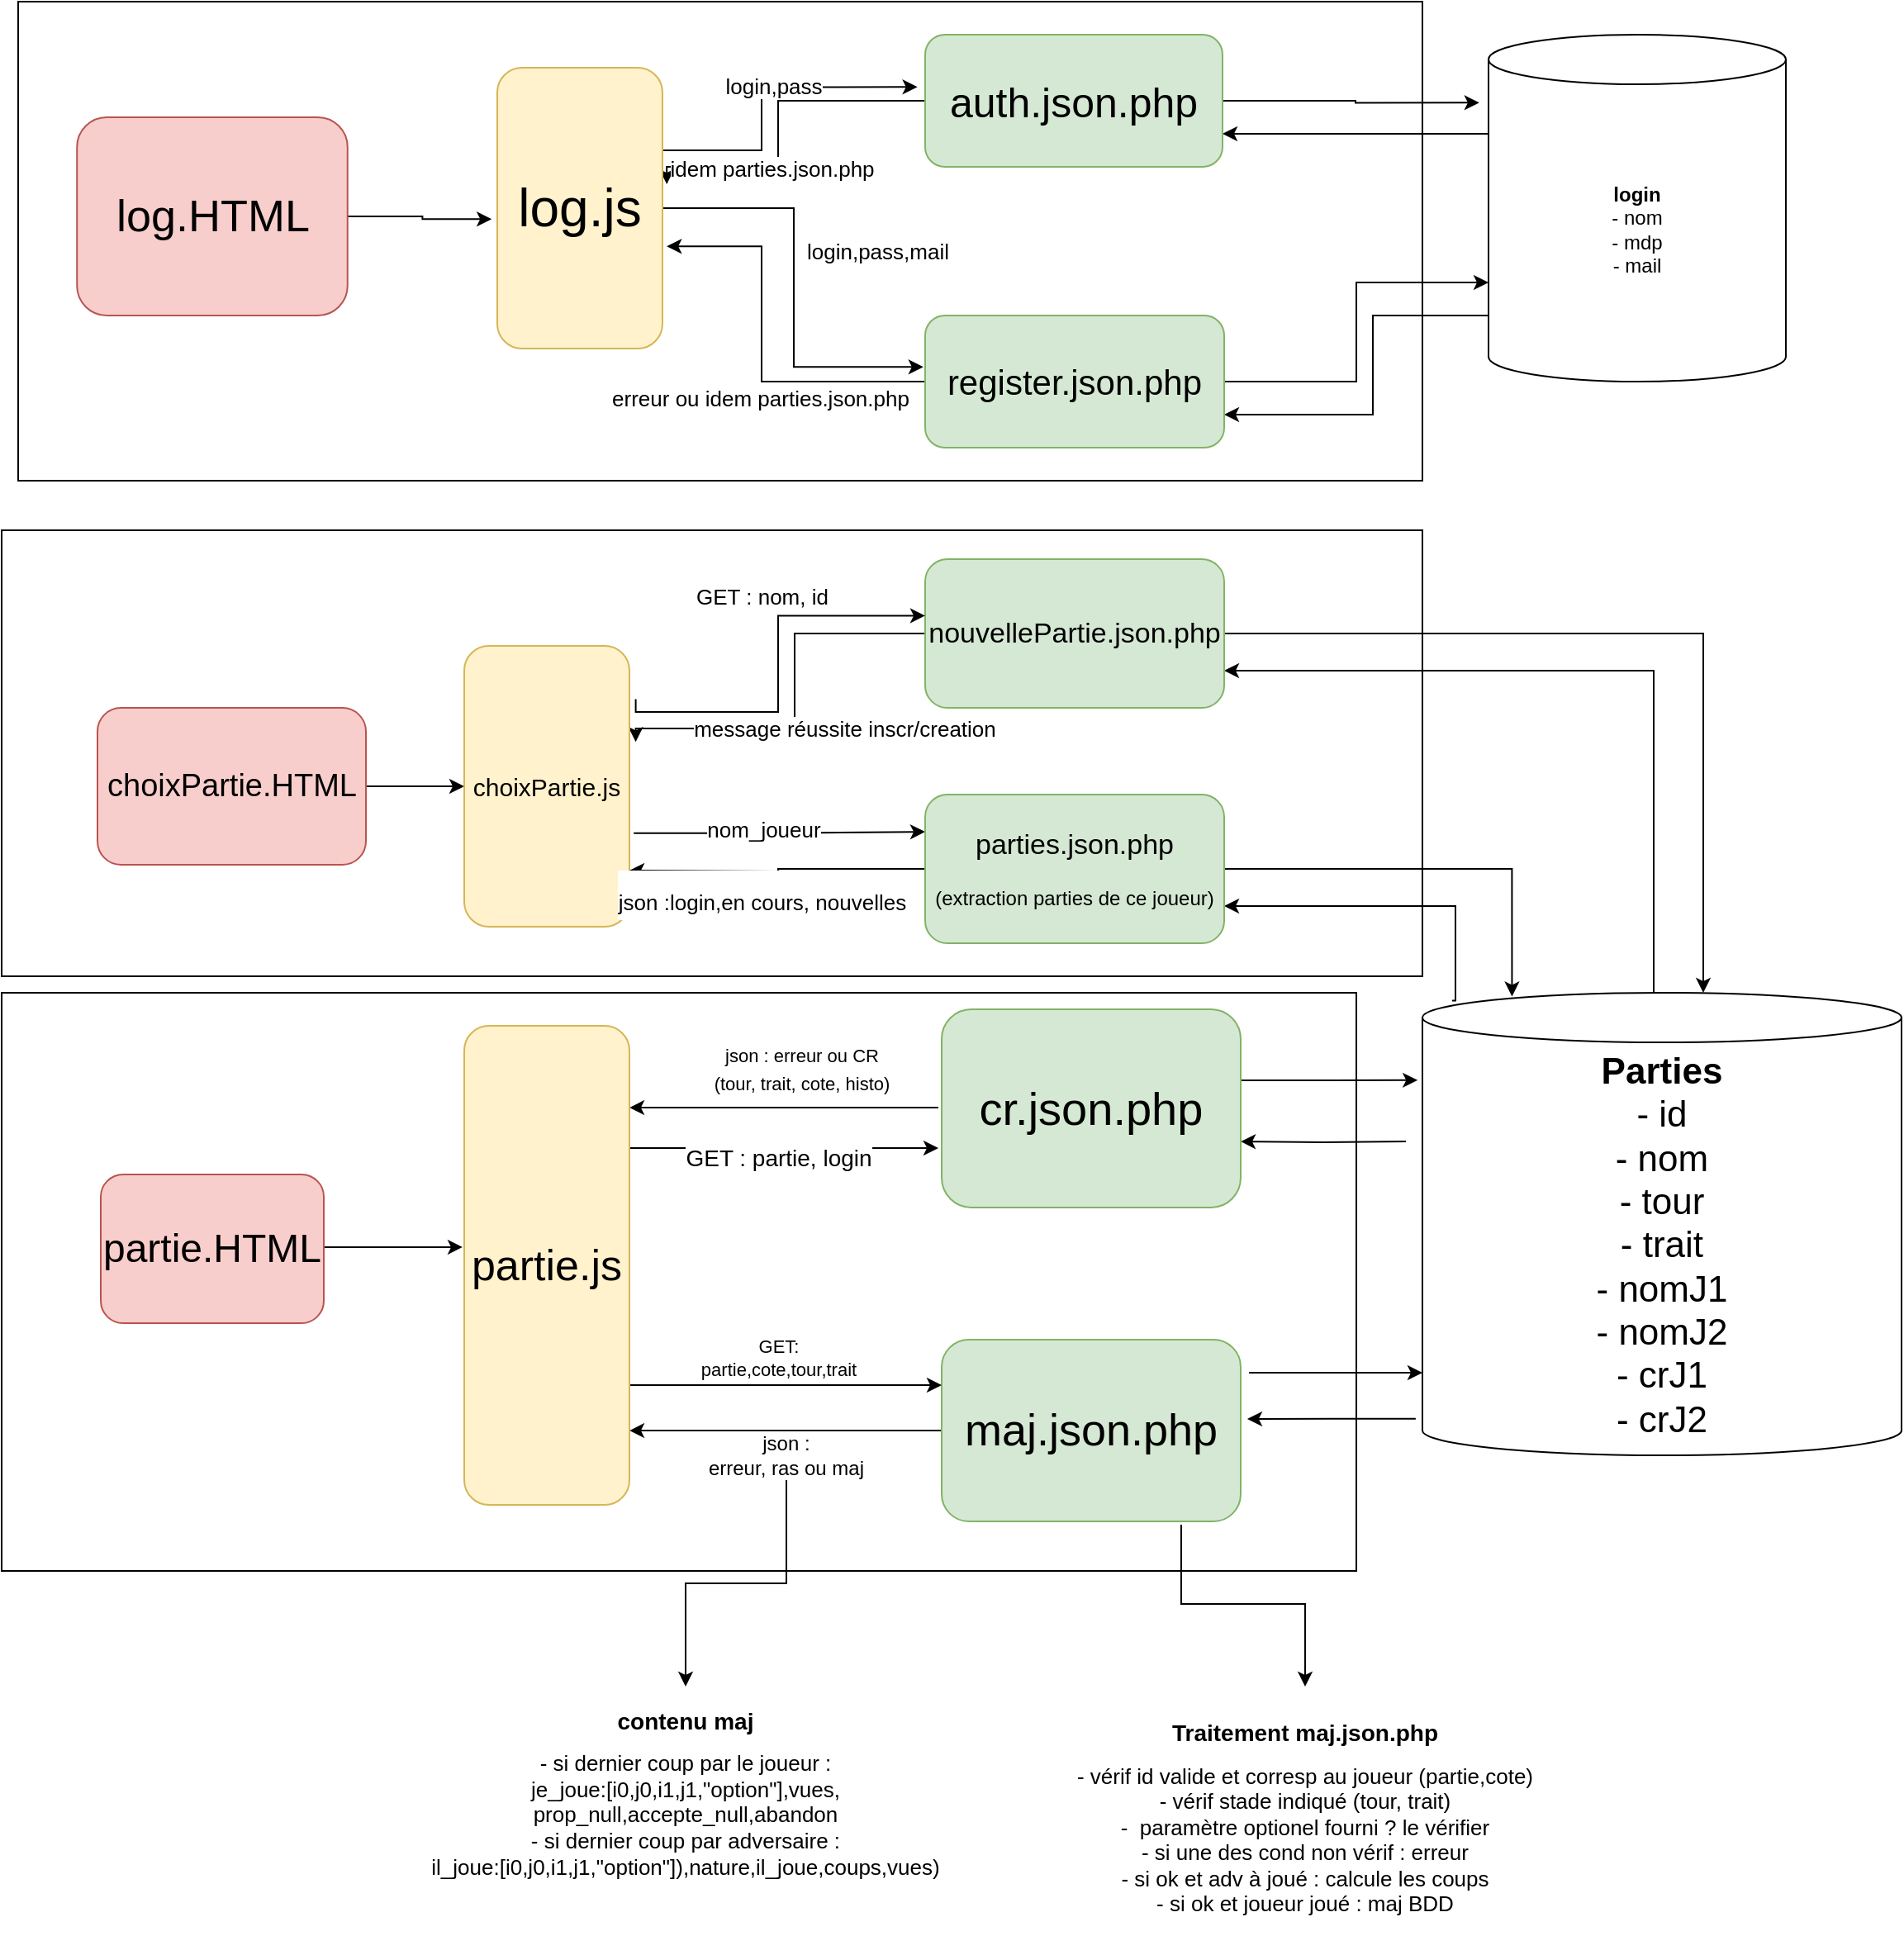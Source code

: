 <mxfile version="16.5.3" type="github" pages="2">
  <diagram id="tXxBt-8obERpbL7E4TD6" name="Page-1">
    <mxGraphModel dx="2105" dy="1697" grid="1" gridSize="10" guides="1" tooltips="1" connect="1" arrows="1" fold="1" page="1" pageScale="1" pageWidth="827" pageHeight="1169" math="0" shadow="0">
      <root>
        <mxCell id="0" />
        <mxCell id="1" parent="0" />
        <mxCell id="TvXLPnFhdgjb_qVagtGU-88" value="" style="rounded=0;whiteSpace=wrap;html=1;fontSize=13;" parent="1" vertex="1">
          <mxGeometry x="-220" y="290" width="820" height="350" as="geometry" />
        </mxCell>
        <mxCell id="TvXLPnFhdgjb_qVagtGU-87" value="" style="rounded=0;whiteSpace=wrap;html=1;fontSize=13;" parent="1" vertex="1">
          <mxGeometry x="-220" y="10" width="860" height="270" as="geometry" />
        </mxCell>
        <mxCell id="TvXLPnFhdgjb_qVagtGU-86" value="" style="rounded=0;whiteSpace=wrap;html=1;fontSize=13;" parent="1" vertex="1">
          <mxGeometry x="-210" y="-310" width="850" height="290" as="geometry" />
        </mxCell>
        <mxCell id="TvXLPnFhdgjb_qVagtGU-82" style="edgeStyle=orthogonalEdgeStyle;rounded=0;orthogonalLoop=1;jettySize=auto;html=1;entryX=1;entryY=0.75;entryDx=0;entryDy=0;fontSize=13;" parent="1" source="TvXLPnFhdgjb_qVagtGU-1" target="TvXLPnFhdgjb_qVagtGU-12" edge="1">
          <mxGeometry relative="1" as="geometry">
            <Array as="points">
              <mxPoint x="610" y="-120" />
              <mxPoint x="610" y="-60" />
            </Array>
          </mxGeometry>
        </mxCell>
        <mxCell id="TvXLPnFhdgjb_qVagtGU-83" style="edgeStyle=orthogonalEdgeStyle;rounded=0;orthogonalLoop=1;jettySize=auto;html=1;entryX=1;entryY=0.75;entryDx=0;entryDy=0;fontSize=13;exitX=0;exitY=0;exitDx=0;exitDy=60;exitPerimeter=0;" parent="1" source="TvXLPnFhdgjb_qVagtGU-1" target="TvXLPnFhdgjb_qVagtGU-7" edge="1">
          <mxGeometry relative="1" as="geometry" />
        </mxCell>
        <mxCell id="TvXLPnFhdgjb_qVagtGU-1" value="&lt;div&gt;&lt;b&gt;login&lt;/b&gt;&lt;/div&gt;&lt;div&gt;- nom&lt;/div&gt;&lt;div&gt;- mdp&lt;/div&gt;&lt;div&gt;- mail&lt;br&gt;&lt;/div&gt;" style="shape=cylinder3;whiteSpace=wrap;html=1;boundedLbl=1;backgroundOutline=1;size=15;" parent="1" vertex="1">
          <mxGeometry x="680" y="-290" width="180" height="210" as="geometry" />
        </mxCell>
        <mxCell id="TvXLPnFhdgjb_qVagtGU-56" style="edgeStyle=orthogonalEdgeStyle;rounded=0;orthogonalLoop=1;jettySize=auto;html=1;entryX=-0.034;entryY=0.539;entryDx=0;entryDy=0;entryPerimeter=0;fontSize=32;" parent="1" source="TvXLPnFhdgjb_qVagtGU-2" target="TvXLPnFhdgjb_qVagtGU-14" edge="1">
          <mxGeometry relative="1" as="geometry" />
        </mxCell>
        <mxCell id="TvXLPnFhdgjb_qVagtGU-2" value="&lt;font style=&quot;font-size: 27px&quot;&gt;log.HTML&lt;/font&gt;" style="rounded=1;whiteSpace=wrap;html=1;fillColor=#f8cecc;strokeColor=#b85450;" parent="1" vertex="1">
          <mxGeometry x="-174.38" y="-240" width="163.75" height="120" as="geometry" />
        </mxCell>
        <mxCell id="TvXLPnFhdgjb_qVagtGU-55" style="edgeStyle=orthogonalEdgeStyle;rounded=0;orthogonalLoop=1;jettySize=auto;html=1;fontSize=32;" parent="1" source="TvXLPnFhdgjb_qVagtGU-3" target="TvXLPnFhdgjb_qVagtGU-19" edge="1">
          <mxGeometry relative="1" as="geometry" />
        </mxCell>
        <mxCell id="TvXLPnFhdgjb_qVagtGU-3" value="&lt;font style=&quot;font-size: 19px&quot;&gt;choixPartie.HTML&lt;/font&gt;" style="rounded=1;whiteSpace=wrap;html=1;fillColor=#f8cecc;strokeColor=#b85450;" parent="1" vertex="1">
          <mxGeometry x="-162" y="117.5" width="162.5" height="95" as="geometry" />
        </mxCell>
        <mxCell id="TvXLPnFhdgjb_qVagtGU-42" style="edgeStyle=orthogonalEdgeStyle;rounded=0;orthogonalLoop=1;jettySize=auto;html=1;fontSize=14;entryX=-0.01;entryY=0.462;entryDx=0;entryDy=0;entryPerimeter=0;" parent="1" source="TvXLPnFhdgjb_qVagtGU-4" target="TvXLPnFhdgjb_qVagtGU-20" edge="1">
          <mxGeometry relative="1" as="geometry">
            <mxPoint x="50" y="445" as="targetPoint" />
            <Array as="points">
              <mxPoint x="-30" y="445" />
              <mxPoint x="-30" y="444" />
            </Array>
          </mxGeometry>
        </mxCell>
        <mxCell id="TvXLPnFhdgjb_qVagtGU-4" value="&lt;div style=&quot;font-size: 24px&quot;&gt;&lt;font style=&quot;font-size: 24px&quot;&gt;partie.HTML&lt;/font&gt;&lt;/div&gt;" style="rounded=1;whiteSpace=wrap;html=1;fillColor=#f8cecc;strokeColor=#b85450;" parent="1" vertex="1">
          <mxGeometry x="-160" y="400" width="135" height="90" as="geometry" />
        </mxCell>
        <mxCell id="TvXLPnFhdgjb_qVagtGU-32" style="edgeStyle=orthogonalEdgeStyle;rounded=0;orthogonalLoop=1;jettySize=auto;html=1;entryX=1.022;entryY=0.436;entryDx=0;entryDy=0;fontSize=14;entryPerimeter=0;exitX=-0.014;exitY=0.921;exitDx=0;exitDy=0;exitPerimeter=0;" parent="1" source="TvXLPnFhdgjb_qVagtGU-5" target="TvXLPnFhdgjb_qVagtGU-9" edge="1">
          <mxGeometry relative="1" as="geometry">
            <mxPoint x="630" y="548" as="sourcePoint" />
          </mxGeometry>
        </mxCell>
        <mxCell id="TvXLPnFhdgjb_qVagtGU-40" style="edgeStyle=orthogonalEdgeStyle;rounded=0;orthogonalLoop=1;jettySize=auto;html=1;entryX=1;entryY=0.667;entryDx=0;entryDy=0;entryPerimeter=0;fontSize=14;" parent="1" target="TvXLPnFhdgjb_qVagtGU-10" edge="1">
          <mxGeometry relative="1" as="geometry">
            <mxPoint x="630" y="380" as="sourcePoint" />
          </mxGeometry>
        </mxCell>
        <mxCell id="TvXLPnFhdgjb_qVagtGU-66" style="edgeStyle=orthogonalEdgeStyle;rounded=0;orthogonalLoop=1;jettySize=auto;html=1;entryX=1;entryY=0.75;entryDx=0;entryDy=0;fontSize=13;exitX=0.062;exitY=0.017;exitDx=0;exitDy=0;exitPerimeter=0;" parent="1" source="TvXLPnFhdgjb_qVagtGU-5" target="TvXLPnFhdgjb_qVagtGU-57" edge="1">
          <mxGeometry relative="1" as="geometry">
            <Array as="points">
              <mxPoint x="660" y="295" />
              <mxPoint x="660" y="237" />
            </Array>
          </mxGeometry>
        </mxCell>
        <mxCell id="TvXLPnFhdgjb_qVagtGU-85" style="edgeStyle=orthogonalEdgeStyle;rounded=0;orthogonalLoop=1;jettySize=auto;html=1;entryX=1;entryY=0.75;entryDx=0;entryDy=0;fontSize=13;" parent="1" source="TvXLPnFhdgjb_qVagtGU-5" target="TvXLPnFhdgjb_qVagtGU-11" edge="1">
          <mxGeometry relative="1" as="geometry">
            <Array as="points">
              <mxPoint x="780" y="95" />
            </Array>
          </mxGeometry>
        </mxCell>
        <mxCell id="TvXLPnFhdgjb_qVagtGU-5" value="&lt;div style=&quot;font-size: 22px&quot;&gt;&lt;font style=&quot;font-size: 22px&quot;&gt;&lt;b&gt;Parties&lt;/b&gt;&lt;/font&gt;&lt;/div&gt;&lt;div style=&quot;font-size: 22px&quot;&gt;&lt;font style=&quot;font-size: 22px&quot;&gt;- id&lt;/font&gt;&lt;/div&gt;&lt;div style=&quot;font-size: 22px&quot;&gt;&lt;font style=&quot;font-size: 22px&quot;&gt;- nom&lt;/font&gt;&lt;/div&gt;&lt;div style=&quot;font-size: 22px&quot;&gt;&lt;font style=&quot;font-size: 22px&quot;&gt;- tour&lt;/font&gt;&lt;/div&gt;&lt;div style=&quot;font-size: 22px&quot;&gt;&lt;font style=&quot;font-size: 22px&quot;&gt;- trait&lt;/font&gt;&lt;/div&gt;&lt;div style=&quot;font-size: 22px&quot;&gt;&lt;font style=&quot;font-size: 22px&quot;&gt;- nomJ1&lt;br&gt;&lt;/font&gt;&lt;/div&gt;&lt;div style=&quot;font-size: 22px&quot;&gt;&lt;font style=&quot;font-size: 22px&quot;&gt;- nomJ2&lt;/font&gt;&lt;/div&gt;&lt;div style=&quot;font-size: 22px&quot;&gt;&lt;font style=&quot;font-size: 22px&quot;&gt;- crJ1&lt;/font&gt;&lt;/div&gt;&lt;div style=&quot;font-size: 22px&quot;&gt;&lt;font style=&quot;font-size: 22px&quot;&gt;- crJ2&lt;br&gt;&lt;/font&gt;&lt;/div&gt;" style="shape=cylinder3;whiteSpace=wrap;html=1;boundedLbl=1;backgroundOutline=1;size=15;" parent="1" vertex="1">
          <mxGeometry x="640" y="290" width="290" height="280" as="geometry" />
        </mxCell>
        <mxCell id="TvXLPnFhdgjb_qVagtGU-73" style="edgeStyle=orthogonalEdgeStyle;rounded=0;orthogonalLoop=1;jettySize=auto;html=1;entryX=1.026;entryY=0.415;entryDx=0;entryDy=0;entryPerimeter=0;fontSize=13;" parent="1" source="TvXLPnFhdgjb_qVagtGU-7" target="TvXLPnFhdgjb_qVagtGU-14" edge="1">
          <mxGeometry relative="1" as="geometry">
            <Array as="points">
              <mxPoint x="250" y="-250" />
              <mxPoint x="250" y="-210" />
              <mxPoint x="183" y="-210" />
            </Array>
          </mxGeometry>
        </mxCell>
        <mxCell id="TvXLPnFhdgjb_qVagtGU-75" value="idem parties.json.php" style="edgeLabel;html=1;align=center;verticalAlign=middle;resizable=0;points=[];fontSize=13;" parent="TvXLPnFhdgjb_qVagtGU-73" vertex="1" connectable="0">
          <mxGeometry x="0.284" y="1" relative="1" as="geometry">
            <mxPoint as="offset" />
          </mxGeometry>
        </mxCell>
        <mxCell id="TvXLPnFhdgjb_qVagtGU-80" style="edgeStyle=orthogonalEdgeStyle;rounded=0;orthogonalLoop=1;jettySize=auto;html=1;entryX=-0.031;entryY=0.196;entryDx=0;entryDy=0;entryPerimeter=0;fontSize=13;" parent="1" source="TvXLPnFhdgjb_qVagtGU-7" target="TvXLPnFhdgjb_qVagtGU-1" edge="1">
          <mxGeometry relative="1" as="geometry" />
        </mxCell>
        <mxCell id="TvXLPnFhdgjb_qVagtGU-7" value="&lt;font style=&quot;font-size: 25px&quot;&gt;auth.json.php&lt;/font&gt;" style="rounded=1;whiteSpace=wrap;html=1;fillColor=#d5e8d4;strokeColor=#82b366;" parent="1" vertex="1">
          <mxGeometry x="339" y="-290" width="180" height="80" as="geometry" />
        </mxCell>
        <mxCell id="TvXLPnFhdgjb_qVagtGU-23" style="edgeStyle=orthogonalEdgeStyle;rounded=0;orthogonalLoop=1;jettySize=auto;html=1;entryX=1;entryY=0.845;entryDx=0;entryDy=0;entryPerimeter=0;" parent="1" source="TvXLPnFhdgjb_qVagtGU-9" target="TvXLPnFhdgjb_qVagtGU-20" edge="1">
          <mxGeometry relative="1" as="geometry" />
        </mxCell>
        <mxCell id="TvXLPnFhdgjb_qVagtGU-30" style="edgeStyle=orthogonalEdgeStyle;rounded=0;orthogonalLoop=1;jettySize=auto;html=1;fontSize=14;exitX=0.801;exitY=1.018;exitDx=0;exitDy=0;exitPerimeter=0;" parent="1" source="TvXLPnFhdgjb_qVagtGU-9" target="TvXLPnFhdgjb_qVagtGU-28" edge="1">
          <mxGeometry relative="1" as="geometry" />
        </mxCell>
        <mxCell id="TvXLPnFhdgjb_qVagtGU-33" style="edgeStyle=orthogonalEdgeStyle;rounded=0;orthogonalLoop=1;jettySize=auto;html=1;entryX=0;entryY=0.65;entryDx=0;entryDy=0;entryPerimeter=0;fontSize=14;exitX=1.028;exitY=0.182;exitDx=0;exitDy=0;exitPerimeter=0;" parent="1" source="TvXLPnFhdgjb_qVagtGU-9" edge="1">
          <mxGeometry relative="1" as="geometry">
            <mxPoint x="640" y="520" as="targetPoint" />
          </mxGeometry>
        </mxCell>
        <mxCell id="TvXLPnFhdgjb_qVagtGU-9" value="&lt;font style=&quot;font-size: 27px&quot;&gt;maj.json.php&lt;/font&gt;" style="rounded=1;whiteSpace=wrap;html=1;fillColor=#d5e8d4;strokeColor=#82b366;" parent="1" vertex="1">
          <mxGeometry x="349" y="500" width="181" height="110" as="geometry" />
        </mxCell>
        <mxCell id="TvXLPnFhdgjb_qVagtGU-39" style="edgeStyle=orthogonalEdgeStyle;rounded=0;orthogonalLoop=1;jettySize=auto;html=1;entryX=-0.01;entryY=0.189;entryDx=0;entryDy=0;entryPerimeter=0;fontSize=14;exitX=1;exitY=0.358;exitDx=0;exitDy=0;exitPerimeter=0;" parent="1" source="TvXLPnFhdgjb_qVagtGU-10" target="TvXLPnFhdgjb_qVagtGU-5" edge="1">
          <mxGeometry relative="1" as="geometry" />
        </mxCell>
        <mxCell id="TvXLPnFhdgjb_qVagtGU-46" style="edgeStyle=orthogonalEdgeStyle;rounded=0;orthogonalLoop=1;jettySize=auto;html=1;entryX=1.02;entryY=0.176;entryDx=0;entryDy=0;entryPerimeter=0;fontSize=14;" parent="1" edge="1">
          <mxGeometry relative="1" as="geometry">
            <mxPoint x="347" y="359.5" as="sourcePoint" />
            <mxPoint x="160" y="359.54" as="targetPoint" />
            <Array as="points">
              <mxPoint x="298" y="359.5" />
              <mxPoint x="298" y="359.5" />
            </Array>
          </mxGeometry>
        </mxCell>
        <mxCell id="TvXLPnFhdgjb_qVagtGU-10" value="&lt;font style=&quot;font-size: 28px&quot;&gt;cr.json.php&lt;/font&gt;" style="rounded=1;whiteSpace=wrap;html=1;fillColor=#d5e8d4;strokeColor=#82b366;" parent="1" vertex="1">
          <mxGeometry x="349" y="300" width="181" height="120" as="geometry" />
        </mxCell>
        <mxCell id="TvXLPnFhdgjb_qVagtGU-68" style="edgeStyle=orthogonalEdgeStyle;rounded=0;orthogonalLoop=1;jettySize=auto;html=1;entryX=1.038;entryY=0.342;entryDx=0;entryDy=0;entryPerimeter=0;fontSize=13;" parent="1" source="TvXLPnFhdgjb_qVagtGU-11" target="TvXLPnFhdgjb_qVagtGU-19" edge="1">
          <mxGeometry relative="1" as="geometry">
            <Array as="points">
              <mxPoint x="260" y="73" />
              <mxPoint x="260" y="130" />
              <mxPoint x="164" y="130" />
            </Array>
          </mxGeometry>
        </mxCell>
        <mxCell id="TvXLPnFhdgjb_qVagtGU-71" value="message réussite inscr/creation" style="edgeLabel;html=1;align=center;verticalAlign=middle;resizable=0;points=[];fontSize=13;" parent="TvXLPnFhdgjb_qVagtGU-68" vertex="1" connectable="0">
          <mxGeometry x="-0.004" y="5" relative="1" as="geometry">
            <mxPoint x="25" y="16" as="offset" />
          </mxGeometry>
        </mxCell>
        <mxCell id="TvXLPnFhdgjb_qVagtGU-84" style="edgeStyle=orthogonalEdgeStyle;rounded=0;orthogonalLoop=1;jettySize=auto;html=1;fontSize=13;" parent="1" source="TvXLPnFhdgjb_qVagtGU-11" target="TvXLPnFhdgjb_qVagtGU-5" edge="1">
          <mxGeometry relative="1" as="geometry">
            <Array as="points">
              <mxPoint x="810" y="73" />
            </Array>
          </mxGeometry>
        </mxCell>
        <mxCell id="TvXLPnFhdgjb_qVagtGU-11" value="&lt;div style=&quot;font-size: 17px&quot;&gt;&lt;font style=&quot;font-size: 17px&quot;&gt;nouvellePartie.json.php&lt;/font&gt;&lt;/div&gt;" style="rounded=1;whiteSpace=wrap;html=1;fillColor=#d5e8d4;strokeColor=#82b366;" parent="1" vertex="1">
          <mxGeometry x="339" y="27.5" width="181" height="90" as="geometry" />
        </mxCell>
        <mxCell id="TvXLPnFhdgjb_qVagtGU-77" style="edgeStyle=orthogonalEdgeStyle;rounded=0;orthogonalLoop=1;jettySize=auto;html=1;entryX=1.026;entryY=0.636;entryDx=0;entryDy=0;entryPerimeter=0;fontSize=13;" parent="1" source="TvXLPnFhdgjb_qVagtGU-12" target="TvXLPnFhdgjb_qVagtGU-14" edge="1">
          <mxGeometry relative="1" as="geometry">
            <Array as="points">
              <mxPoint x="240" y="-80" />
              <mxPoint x="240" y="-162" />
            </Array>
          </mxGeometry>
        </mxCell>
        <mxCell id="TvXLPnFhdgjb_qVagtGU-79" value="erreur ou idem parties.json.php" style="edgeLabel;html=1;align=center;verticalAlign=middle;resizable=0;points=[];fontSize=13;" parent="TvXLPnFhdgjb_qVagtGU-77" vertex="1" connectable="0">
          <mxGeometry x="-0.085" y="1" relative="1" as="geometry">
            <mxPoint y="20" as="offset" />
          </mxGeometry>
        </mxCell>
        <mxCell id="TvXLPnFhdgjb_qVagtGU-81" style="edgeStyle=orthogonalEdgeStyle;rounded=0;orthogonalLoop=1;jettySize=auto;html=1;entryX=0;entryY=0;entryDx=0;entryDy=150;entryPerimeter=0;fontSize=13;" parent="1" source="TvXLPnFhdgjb_qVagtGU-12" target="TvXLPnFhdgjb_qVagtGU-1" edge="1">
          <mxGeometry relative="1" as="geometry" />
        </mxCell>
        <mxCell id="TvXLPnFhdgjb_qVagtGU-12" value="&lt;font style=&quot;font-size: 21px&quot;&gt;register.json.php&lt;/font&gt;" style="rounded=1;whiteSpace=wrap;html=1;fillColor=#d5e8d4;strokeColor=#82b366;" parent="1" vertex="1">
          <mxGeometry x="339" y="-120" width="181" height="80" as="geometry" />
        </mxCell>
        <mxCell id="TvXLPnFhdgjb_qVagtGU-72" style="edgeStyle=orthogonalEdgeStyle;rounded=0;orthogonalLoop=1;jettySize=auto;html=1;entryX=-0.026;entryY=0.396;entryDx=0;entryDy=0;entryPerimeter=0;fontSize=13;" parent="1" source="TvXLPnFhdgjb_qVagtGU-14" target="TvXLPnFhdgjb_qVagtGU-7" edge="1">
          <mxGeometry relative="1" as="geometry">
            <Array as="points">
              <mxPoint x="240" y="-220" />
              <mxPoint x="240" y="-258" />
            </Array>
          </mxGeometry>
        </mxCell>
        <mxCell id="TvXLPnFhdgjb_qVagtGU-74" value="login,pass" style="edgeLabel;html=1;align=center;verticalAlign=middle;resizable=0;points=[];fontSize=13;" parent="TvXLPnFhdgjb_qVagtGU-72" vertex="1" connectable="0">
          <mxGeometry x="0.097" y="1" relative="1" as="geometry">
            <mxPoint as="offset" />
          </mxGeometry>
        </mxCell>
        <mxCell id="TvXLPnFhdgjb_qVagtGU-76" style="edgeStyle=orthogonalEdgeStyle;rounded=0;orthogonalLoop=1;jettySize=auto;html=1;entryX=-0.006;entryY=0.389;entryDx=0;entryDy=0;entryPerimeter=0;fontSize=13;" parent="1" source="TvXLPnFhdgjb_qVagtGU-14" target="TvXLPnFhdgjb_qVagtGU-12" edge="1">
          <mxGeometry relative="1" as="geometry" />
        </mxCell>
        <mxCell id="TvXLPnFhdgjb_qVagtGU-78" value="login,pass,mail" style="edgeLabel;html=1;align=center;verticalAlign=middle;resizable=0;points=[];fontSize=13;" parent="TvXLPnFhdgjb_qVagtGU-76" vertex="1" connectable="0">
          <mxGeometry x="-0.127" y="1" relative="1" as="geometry">
            <mxPoint x="49" y="-6" as="offset" />
          </mxGeometry>
        </mxCell>
        <mxCell id="TvXLPnFhdgjb_qVagtGU-14" value="&lt;div style=&quot;font-size: 32px&quot;&gt;&lt;font style=&quot;font-size: 32px&quot;&gt;log.js&lt;/font&gt;&lt;/div&gt;" style="rounded=1;whiteSpace=wrap;html=1;fillColor=#fff2cc;strokeColor=#d6b656;" parent="1" vertex="1">
          <mxGeometry x="80" y="-270" width="100" height="170" as="geometry" />
        </mxCell>
        <mxCell id="TvXLPnFhdgjb_qVagtGU-60" style="edgeStyle=orthogonalEdgeStyle;rounded=0;orthogonalLoop=1;jettySize=auto;html=1;entryX=0;entryY=0.25;entryDx=0;entryDy=0;fontSize=25;exitX=1.026;exitY=0.667;exitDx=0;exitDy=0;exitPerimeter=0;" parent="1" source="TvXLPnFhdgjb_qVagtGU-19" target="TvXLPnFhdgjb_qVagtGU-57" edge="1">
          <mxGeometry relative="1" as="geometry" />
        </mxCell>
        <mxCell id="TvXLPnFhdgjb_qVagtGU-63" value="nom_joueur" style="edgeLabel;html=1;align=center;verticalAlign=middle;resizable=0;points=[];fontSize=13;" parent="TvXLPnFhdgjb_qVagtGU-60" vertex="1" connectable="0">
          <mxGeometry x="-0.257" y="3" relative="1" as="geometry">
            <mxPoint x="12" as="offset" />
          </mxGeometry>
        </mxCell>
        <mxCell id="TvXLPnFhdgjb_qVagtGU-67" style="edgeStyle=orthogonalEdgeStyle;rounded=0;orthogonalLoop=1;jettySize=auto;html=1;entryX=0;entryY=0.38;entryDx=0;entryDy=0;entryPerimeter=0;fontSize=13;exitX=1.038;exitY=0.19;exitDx=0;exitDy=0;exitPerimeter=0;" parent="1" source="TvXLPnFhdgjb_qVagtGU-19" target="TvXLPnFhdgjb_qVagtGU-11" edge="1">
          <mxGeometry relative="1" as="geometry">
            <Array as="points">
              <mxPoint x="164" y="120" />
              <mxPoint x="250" y="120" />
              <mxPoint x="250" y="62" />
            </Array>
          </mxGeometry>
        </mxCell>
        <mxCell id="TvXLPnFhdgjb_qVagtGU-70" value="GET : nom, id" style="edgeLabel;html=1;align=center;verticalAlign=middle;resizable=0;points=[];fontSize=13;" parent="TvXLPnFhdgjb_qVagtGU-67" vertex="1" connectable="0">
          <mxGeometry x="0.448" y="5" relative="1" as="geometry">
            <mxPoint x="-33" y="-7" as="offset" />
          </mxGeometry>
        </mxCell>
        <mxCell id="TvXLPnFhdgjb_qVagtGU-19" value="&lt;font style=&quot;font-size: 15px&quot;&gt;choixPartie.js&lt;/font&gt;" style="rounded=1;whiteSpace=wrap;html=1;fillColor=#fff2cc;strokeColor=#d6b656;" parent="1" vertex="1">
          <mxGeometry x="60" y="80" width="100" height="170" as="geometry" />
        </mxCell>
        <mxCell id="TvXLPnFhdgjb_qVagtGU-21" style="edgeStyle=orthogonalEdgeStyle;rounded=0;orthogonalLoop=1;jettySize=auto;html=1;entryX=0;entryY=0.25;entryDx=0;entryDy=0;exitX=1;exitY=0.75;exitDx=0;exitDy=0;" parent="1" source="TvXLPnFhdgjb_qVagtGU-20" target="TvXLPnFhdgjb_qVagtGU-9" edge="1">
          <mxGeometry relative="1" as="geometry" />
        </mxCell>
        <mxCell id="TvXLPnFhdgjb_qVagtGU-22" value="&lt;div&gt;GET:&lt;/div&gt;&lt;div&gt;partie,cote,tour,trait&lt;br&gt;&lt;/div&gt;" style="edgeLabel;html=1;align=center;verticalAlign=middle;resizable=0;points=[];" parent="TvXLPnFhdgjb_qVagtGU-21" vertex="1" connectable="0">
          <mxGeometry x="0.329" y="3" relative="1" as="geometry">
            <mxPoint x="-36" y="-14" as="offset" />
          </mxGeometry>
        </mxCell>
        <mxCell id="TvXLPnFhdgjb_qVagtGU-45" style="edgeStyle=orthogonalEdgeStyle;rounded=0;orthogonalLoop=1;jettySize=auto;html=1;entryX=-0.011;entryY=0.7;entryDx=0;entryDy=0;entryPerimeter=0;fontSize=14;exitX=1;exitY=0.255;exitDx=0;exitDy=0;exitPerimeter=0;" parent="1" source="TvXLPnFhdgjb_qVagtGU-20" target="TvXLPnFhdgjb_qVagtGU-10" edge="1">
          <mxGeometry relative="1" as="geometry">
            <mxPoint x="170" y="384" as="sourcePoint" />
          </mxGeometry>
        </mxCell>
        <mxCell id="TvXLPnFhdgjb_qVagtGU-47" value="GET : partie, login" style="edgeLabel;html=1;align=center;verticalAlign=middle;resizable=0;points=[];fontSize=14;" parent="TvXLPnFhdgjb_qVagtGU-45" vertex="1" connectable="0">
          <mxGeometry x="-0.369" relative="1" as="geometry">
            <mxPoint x="31" y="6" as="offset" />
          </mxGeometry>
        </mxCell>
        <mxCell id="TvXLPnFhdgjb_qVagtGU-20" value="&lt;font style=&quot;font-size: 26px&quot;&gt;partie.js&lt;/font&gt;" style="rounded=1;whiteSpace=wrap;html=1;fillColor=#fff2cc;strokeColor=#d6b656;" parent="1" vertex="1">
          <mxGeometry x="60" y="310" width="100" height="290" as="geometry" />
        </mxCell>
        <mxCell id="TvXLPnFhdgjb_qVagtGU-38" style="edgeStyle=orthogonalEdgeStyle;rounded=0;orthogonalLoop=1;jettySize=auto;html=1;fontSize=14;" parent="1" source="TvXLPnFhdgjb_qVagtGU-26" target="TvXLPnFhdgjb_qVagtGU-37" edge="1">
          <mxGeometry relative="1" as="geometry" />
        </mxCell>
        <mxCell id="TvXLPnFhdgjb_qVagtGU-26" value="&lt;div&gt;json :&lt;/div&gt;&lt;div&gt;erreur, ras ou maj&lt;br&gt;&lt;/div&gt;" style="text;html=1;strokeColor=none;fillColor=none;align=center;verticalAlign=middle;whiteSpace=wrap;rounded=0;" parent="1" vertex="1">
          <mxGeometry x="200" y="555" width="110" height="30" as="geometry" />
        </mxCell>
        <mxCell id="TvXLPnFhdgjb_qVagtGU-28" value="&lt;h1 style=&quot;font-size: 14px&quot;&gt;&lt;font style=&quot;font-size: 14px&quot;&gt;Traitement maj.json.php&lt;/font&gt;&lt;/h1&gt;&lt;div&gt;- vérif id valide et corresp au joueur (partie,cote)&lt;br&gt;&lt;/div&gt;&lt;div&gt;- vérif stade indiqué (tour, trait)&lt;/div&gt;&lt;div&gt;-&amp;nbsp; paramètre optionel fourni ? le vérifier&lt;/div&gt;&lt;div&gt;- si une des cond non vérif : erreur&lt;/div&gt;&lt;div&gt;- si ok et adv à joué : calcule les coups&lt;/div&gt;&lt;div&gt;- si ok et joueur joué : maj BDD&lt;br&gt;&lt;/div&gt;" style="text;html=1;strokeColor=none;fillColor=none;align=center;verticalAlign=middle;whiteSpace=wrap;rounded=0;fontSize=13;" parent="1" vertex="1">
          <mxGeometry x="414" y="710" width="310" height="150" as="geometry" />
        </mxCell>
        <mxCell id="TvXLPnFhdgjb_qVagtGU-37" value="&lt;h1 style=&quot;font-size: 14px&quot;&gt;contenu maj&lt;br&gt;&lt;/h1&gt;&lt;div&gt;- si dernier coup par le joueur :&lt;/div&gt;&lt;div&gt;je_joue:[i0,j0,i1,j1,&quot;option&quot;],vues,&lt;/div&gt;&lt;div&gt;prop_null,accepte_null,abandon&lt;/div&gt;&lt;div&gt;- si dernier coup par adversaire :&lt;/div&gt;&lt;div&gt;il_joue:[i0,j0,i1,j1,&quot;option&quot;]),nature,il_joue,coups,vues)&lt;br&gt;&lt;/div&gt;" style="text;html=1;strokeColor=none;fillColor=none;align=center;verticalAlign=middle;whiteSpace=wrap;rounded=0;fontSize=13;" parent="1" vertex="1">
          <mxGeometry x="34" y="710" width="320" height="120" as="geometry" />
        </mxCell>
        <mxCell id="TvXLPnFhdgjb_qVagtGU-51" value="&lt;div&gt;&lt;font style=&quot;font-size: 11px&quot;&gt;json : erreur ou CR&lt;/font&gt;&lt;/div&gt;&lt;div&gt;&lt;font style=&quot;font-size: 11px&quot;&gt;(tour, trait, cote, histo)&lt;br&gt;&lt;/font&gt;&lt;/div&gt;" style="text;html=1;strokeColor=none;fillColor=none;align=center;verticalAlign=middle;whiteSpace=wrap;rounded=0;fontSize=14;" parent="1" vertex="1">
          <mxGeometry x="209" y="320" width="111" height="30" as="geometry" />
        </mxCell>
        <mxCell id="TvXLPnFhdgjb_qVagtGU-59" style="edgeStyle=orthogonalEdgeStyle;rounded=0;orthogonalLoop=1;jettySize=auto;html=1;fontSize=25;" parent="1" source="TvXLPnFhdgjb_qVagtGU-57" edge="1">
          <mxGeometry relative="1" as="geometry">
            <mxPoint x="160" y="216" as="targetPoint" />
          </mxGeometry>
        </mxCell>
        <mxCell id="TvXLPnFhdgjb_qVagtGU-62" value="&lt;div&gt;&lt;font style=&quot;font-size: 13px&quot;&gt;json :login,en cours, nouvelles&lt;/font&gt;&lt;/div&gt;" style="edgeLabel;html=1;align=center;verticalAlign=middle;resizable=0;points=[];fontSize=25;" parent="TvXLPnFhdgjb_qVagtGU-59" vertex="1" connectable="0">
          <mxGeometry x="-0.203" y="-3" relative="1" as="geometry">
            <mxPoint x="-27" y="18" as="offset" />
          </mxGeometry>
        </mxCell>
        <mxCell id="TvXLPnFhdgjb_qVagtGU-65" style="edgeStyle=orthogonalEdgeStyle;rounded=0;orthogonalLoop=1;jettySize=auto;html=1;entryX=0.187;entryY=0.008;entryDx=0;entryDy=0;entryPerimeter=0;fontSize=13;" parent="1" source="TvXLPnFhdgjb_qVagtGU-57" target="TvXLPnFhdgjb_qVagtGU-5" edge="1">
          <mxGeometry relative="1" as="geometry" />
        </mxCell>
        <mxCell id="TvXLPnFhdgjb_qVagtGU-57" value="&lt;div style=&quot;font-size: 17px&quot;&gt;&lt;font style=&quot;font-size: 17px&quot;&gt;parties.json.php&lt;/font&gt;&lt;/div&gt;&lt;div&gt;&lt;br&gt;&lt;/div&gt;&lt;div&gt;(extraction parties de ce joueur)&lt;br&gt;&lt;/div&gt;" style="rounded=1;whiteSpace=wrap;html=1;fillColor=#d5e8d4;strokeColor=#82b366;" parent="1" vertex="1">
          <mxGeometry x="339" y="170" width="181" height="90" as="geometry" />
        </mxCell>
      </root>
    </mxGraphModel>
  </diagram>
  <diagram id="yj8ca5O8-W2MlmZz1SpA" name="nul">
    <mxGraphModel dx="1278" dy="528" grid="1" gridSize="10" guides="1" tooltips="1" connect="1" arrows="1" fold="1" page="1" pageScale="1" pageWidth="827" pageHeight="1169" math="0" shadow="0">
      <root>
        <mxCell id="_QvRiZOG3Yd6lqQXX8rf-0" />
        <mxCell id="_QvRiZOG3Yd6lqQXX8rf-1" parent="_QvRiZOG3Yd6lqQXX8rf-0" />
        <mxCell id="_QvRiZOG3Yd6lqQXX8rf-3" value="J1" style="rounded=0;whiteSpace=wrap;html=1;" vertex="1" parent="_QvRiZOG3Yd6lqQXX8rf-1">
          <mxGeometry x="90" y="240" width="50" height="40" as="geometry" />
        </mxCell>
        <mxCell id="_QvRiZOG3Yd6lqQXX8rf-4" value="J2" style="rounded=0;whiteSpace=wrap;html=1;" vertex="1" parent="_QvRiZOG3Yd6lqQXX8rf-1">
          <mxGeometry x="520" y="240" width="50" height="40" as="geometry" />
        </mxCell>
        <mxCell id="_QvRiZOG3Yd6lqQXX8rf-11" style="edgeStyle=orthogonalEdgeStyle;rounded=0;orthogonalLoop=1;jettySize=auto;html=1;" edge="1" parent="_QvRiZOG3Yd6lqQXX8rf-1" source="_QvRiZOG3Yd6lqQXX8rf-6" target="_QvRiZOG3Yd6lqQXX8rf-10">
          <mxGeometry relative="1" as="geometry">
            <Array as="points">
              <mxPoint x="310" y="140" />
              <mxPoint x="310" y="140" />
            </Array>
          </mxGeometry>
        </mxCell>
        <mxCell id="_QvRiZOG3Yd6lqQXX8rf-6" value="nul_abandon.json.php" style="ellipse;whiteSpace=wrap;html=1;" vertex="1" parent="_QvRiZOG3Yd6lqQXX8rf-1">
          <mxGeometry x="280" y="30" width="120" height="80" as="geometry" />
        </mxCell>
        <mxCell id="_QvRiZOG3Yd6lqQXX8rf-7" value="" style="endArrow=classic;html=1;rounded=0;exitX=1;exitY=0.5;exitDx=0;exitDy=0;entryX=0;entryY=0.5;entryDx=0;entryDy=0;" edge="1" parent="_QvRiZOG3Yd6lqQXX8rf-1" source="_QvRiZOG3Yd6lqQXX8rf-3" target="_QvRiZOG3Yd6lqQXX8rf-6">
          <mxGeometry width="50" height="50" relative="1" as="geometry">
            <mxPoint x="160" y="240" as="sourcePoint" />
            <mxPoint x="210" y="190" as="targetPoint" />
            <Array as="points">
              <mxPoint x="280" y="70" />
            </Array>
          </mxGeometry>
        </mxCell>
        <mxCell id="_QvRiZOG3Yd6lqQXX8rf-8" value="nul = 1" style="edgeLabel;html=1;align=center;verticalAlign=middle;resizable=0;points=[];" vertex="1" connectable="0" parent="_QvRiZOG3Yd6lqQXX8rf-7">
          <mxGeometry x="-0.34" relative="1" as="geometry">
            <mxPoint x="110" y="-57" as="offset" />
          </mxGeometry>
        </mxCell>
        <mxCell id="_QvRiZOG3Yd6lqQXX8rf-9" value="maj.json.php" style="ellipse;whiteSpace=wrap;html=1;" vertex="1" parent="_QvRiZOG3Yd6lqQXX8rf-1">
          <mxGeometry x="280" y="370" width="120" height="80" as="geometry" />
        </mxCell>
        <mxCell id="_QvRiZOG3Yd6lqQXX8rf-10" value="&lt;div&gt;BDD :&lt;/div&gt;&lt;div&gt;nul&lt;/div&gt;&lt;div&gt;fin&lt;br&gt;&lt;/div&gt;" style="shape=cylinder3;whiteSpace=wrap;html=1;boundedLbl=1;backgroundOutline=1;size=15;" vertex="1" parent="_QvRiZOG3Yd6lqQXX8rf-1">
          <mxGeometry x="275" y="180" width="130" height="110" as="geometry" />
        </mxCell>
        <mxCell id="_QvRiZOG3Yd6lqQXX8rf-12" value="demande nul" style="edgeLabel;html=1;align=center;verticalAlign=middle;resizable=0;points=[];" vertex="1" connectable="0" parent="_QvRiZOG3Yd6lqQXX8rf-1">
          <mxGeometry x="229.995" y="170.004" as="geometry" />
        </mxCell>
        <mxCell id="_QvRiZOG3Yd6lqQXX8rf-14" value="" style="endArrow=classic;html=1;rounded=0;exitX=0.5;exitY=1;exitDx=0;exitDy=0;entryX=1;entryY=0.5;entryDx=0;entryDy=0;" edge="1" parent="_QvRiZOG3Yd6lqQXX8rf-1" source="_QvRiZOG3Yd6lqQXX8rf-4" target="_QvRiZOG3Yd6lqQXX8rf-9">
          <mxGeometry width="50" height="50" relative="1" as="geometry">
            <mxPoint x="360" y="300" as="sourcePoint" />
            <mxPoint x="410" y="250" as="targetPoint" />
            <Array as="points">
              <mxPoint x="545" y="280" />
            </Array>
          </mxGeometry>
        </mxCell>
        <mxCell id="_QvRiZOG3Yd6lqQXX8rf-15" value="demande MAJ" style="edgeLabel;html=1;align=center;verticalAlign=middle;resizable=0;points=[];" vertex="1" connectable="0" parent="_QvRiZOG3Yd6lqQXX8rf-14">
          <mxGeometry x="0.228" y="-2" relative="1" as="geometry">
            <mxPoint x="16" y="11" as="offset" />
          </mxGeometry>
        </mxCell>
        <mxCell id="_QvRiZOG3Yd6lqQXX8rf-16" value="" style="endArrow=classic;html=1;rounded=0;entryX=0.145;entryY=1;entryDx=0;entryDy=-4.35;entryPerimeter=0;exitX=0;exitY=0;exitDx=0;exitDy=0;" edge="1" parent="_QvRiZOG3Yd6lqQXX8rf-1" source="_QvRiZOG3Yd6lqQXX8rf-9" target="_QvRiZOG3Yd6lqQXX8rf-10">
          <mxGeometry width="50" height="50" relative="1" as="geometry">
            <mxPoint x="30" y="470" as="sourcePoint" />
            <mxPoint x="80" y="420" as="targetPoint" />
          </mxGeometry>
        </mxCell>
        <mxCell id="_QvRiZOG3Yd6lqQXX8rf-17" value="requete pour MAJ" style="edgeLabel;html=1;align=center;verticalAlign=middle;resizable=0;points=[];" vertex="1" connectable="0" parent="_QvRiZOG3Yd6lqQXX8rf-16">
          <mxGeometry x="0.37" y="2" relative="1" as="geometry">
            <mxPoint x="-43" y="14" as="offset" />
          </mxGeometry>
        </mxCell>
        <mxCell id="_QvRiZOG3Yd6lqQXX8rf-19" value="" style="endArrow=classic;html=1;rounded=0;entryX=0.358;entryY=-0.012;entryDx=0;entryDy=0;entryPerimeter=0;exitX=0.338;exitY=1.036;exitDx=0;exitDy=0;exitPerimeter=0;" edge="1" parent="_QvRiZOG3Yd6lqQXX8rf-1" source="_QvRiZOG3Yd6lqQXX8rf-10" target="_QvRiZOG3Yd6lqQXX8rf-9">
          <mxGeometry width="50" height="50" relative="1" as="geometry">
            <mxPoint x="160" y="420" as="sourcePoint" />
            <mxPoint x="210" y="370" as="targetPoint" />
          </mxGeometry>
        </mxCell>
        <mxCell id="_QvRiZOG3Yd6lqQXX8rf-20" value="&lt;div&gt;nul = 1 !&lt;/div&gt;" style="edgeLabel;html=1;align=center;verticalAlign=middle;resizable=0;points=[];" vertex="1" connectable="0" parent="_QvRiZOG3Yd6lqQXX8rf-19">
          <mxGeometry x="0.308" y="1" relative="1" as="geometry">
            <mxPoint as="offset" />
          </mxGeometry>
        </mxCell>
        <mxCell id="_QvRiZOG3Yd6lqQXX8rf-23" value="" style="endArrow=classic;html=1;rounded=0;exitX=0.25;exitY=0;exitDx=0;exitDy=0;entryX=1;entryY=0.5;entryDx=0;entryDy=0;" edge="1" parent="_QvRiZOG3Yd6lqQXX8rf-1" source="_QvRiZOG3Yd6lqQXX8rf-4" target="_QvRiZOG3Yd6lqQXX8rf-6">
          <mxGeometry width="50" height="50" relative="1" as="geometry">
            <mxPoint x="510" y="150" as="sourcePoint" />
            <mxPoint x="560" y="100" as="targetPoint" />
          </mxGeometry>
        </mxCell>
        <mxCell id="_QvRiZOG3Yd6lqQXX8rf-24" value="&lt;div&gt;réponse nul&lt;/div&gt;&lt;div&gt;nul = 0 =&amp;gt; refus&lt;/div&gt;&lt;div&gt;nul = 1 =&amp;gt; accepte&lt;br&gt;&lt;/div&gt;" style="edgeLabel;html=1;align=center;verticalAlign=middle;resizable=0;points=[];" vertex="1" connectable="0" parent="_QvRiZOG3Yd6lqQXX8rf-23">
          <mxGeometry x="-0.182" y="-1" relative="1" as="geometry">
            <mxPoint x="41" y="-30" as="offset" />
          </mxGeometry>
        </mxCell>
        <mxCell id="_QvRiZOG3Yd6lqQXX8rf-25" value="" style="endArrow=classic;html=1;rounded=0;entryX=0;entryY=0.75;entryDx=0;entryDy=0;" edge="1" parent="_QvRiZOG3Yd6lqQXX8rf-1" source="_QvRiZOG3Yd6lqQXX8rf-9" target="_QvRiZOG3Yd6lqQXX8rf-4">
          <mxGeometry width="50" height="50" relative="1" as="geometry">
            <mxPoint x="400" y="340" as="sourcePoint" />
            <mxPoint x="450" y="290" as="targetPoint" />
          </mxGeometry>
        </mxCell>
        <mxCell id="_QvRiZOG3Yd6lqQXX8rf-26" value="nul demandé" style="edgeLabel;html=1;align=center;verticalAlign=middle;resizable=0;points=[];" vertex="1" connectable="0" parent="_QvRiZOG3Yd6lqQXX8rf-25">
          <mxGeometry x="0.269" y="-2" relative="1" as="geometry">
            <mxPoint x="1" as="offset" />
          </mxGeometry>
        </mxCell>
        <mxCell id="_QvRiZOG3Yd6lqQXX8rf-27" value="" style="endArrow=classic;html=1;rounded=0;exitX=0;exitY=0.338;exitDx=0;exitDy=0;exitPerimeter=0;entryX=0.5;entryY=0;entryDx=0;entryDy=0;" edge="1" parent="_QvRiZOG3Yd6lqQXX8rf-1" source="_QvRiZOG3Yd6lqQXX8rf-6" target="_QvRiZOG3Yd6lqQXX8rf-3">
          <mxGeometry width="50" height="50" relative="1" as="geometry">
            <mxPoint x="80" y="130" as="sourcePoint" />
            <mxPoint x="130" y="80" as="targetPoint" />
          </mxGeometry>
        </mxCell>
        <mxCell id="_QvRiZOG3Yd6lqQXX8rf-28" value="demande : ok" style="edgeLabel;html=1;align=center;verticalAlign=middle;resizable=0;points=[];" vertex="1" connectable="0" parent="_QvRiZOG3Yd6lqQXX8rf-27">
          <mxGeometry x="-0.141" y="-1" relative="1" as="geometry">
            <mxPoint as="offset" />
          </mxGeometry>
        </mxCell>
        <mxCell id="_QvRiZOG3Yd6lqQXX8rf-29" value="" style="endArrow=classic;html=1;rounded=0;exitX=0.908;exitY=0.863;exitDx=0;exitDy=0;exitPerimeter=0;entryX=0;entryY=0;entryDx=0;entryDy=0;" edge="1" parent="_QvRiZOG3Yd6lqQXX8rf-1" source="_QvRiZOG3Yd6lqQXX8rf-6" target="_QvRiZOG3Yd6lqQXX8rf-4">
          <mxGeometry width="50" height="50" relative="1" as="geometry">
            <mxPoint x="410" y="160" as="sourcePoint" />
            <mxPoint x="460" y="110" as="targetPoint" />
          </mxGeometry>
        </mxCell>
        <mxCell id="_QvRiZOG3Yd6lqQXX8rf-30" value="&lt;div&gt;reponse : ok&lt;/div&gt;" style="edgeLabel;html=1;align=center;verticalAlign=middle;resizable=0;points=[];" vertex="1" connectable="0" parent="_QvRiZOG3Yd6lqQXX8rf-29">
          <mxGeometry x="0.352" y="2" relative="1" as="geometry">
            <mxPoint x="-9" as="offset" />
          </mxGeometry>
        </mxCell>
        <mxCell id="_QvRiZOG3Yd6lqQXX8rf-31" value="" style="endArrow=classic;html=1;rounded=0;exitX=0.717;exitY=1;exitDx=0;exitDy=0;exitPerimeter=0;entryX=0.723;entryY=0.018;entryDx=0;entryDy=0;entryPerimeter=0;" edge="1" parent="_QvRiZOG3Yd6lqQXX8rf-1" source="_QvRiZOG3Yd6lqQXX8rf-6" target="_QvRiZOG3Yd6lqQXX8rf-10">
          <mxGeometry width="50" height="50" relative="1" as="geometry">
            <mxPoint x="350" y="180" as="sourcePoint" />
            <mxPoint x="400" y="130" as="targetPoint" />
          </mxGeometry>
        </mxCell>
        <mxCell id="_QvRiZOG3Yd6lqQXX8rf-32" value="&lt;div&gt;nul = 0 si refus&lt;/div&gt;&lt;div&gt;fin = -1 si accepte&lt;br&gt;&lt;/div&gt;" style="edgeLabel;html=1;align=center;verticalAlign=middle;resizable=0;points=[];" vertex="1" connectable="0" parent="_QvRiZOG3Yd6lqQXX8rf-31">
          <mxGeometry x="-0.331" y="2" relative="1" as="geometry">
            <mxPoint x="11" y="16" as="offset" />
          </mxGeometry>
        </mxCell>
        <mxCell id="_QvRiZOG3Yd6lqQXX8rf-34" value="7" style="text;html=1;resizable=0;autosize=1;align=center;verticalAlign=middle;points=[];fillColor=none;strokeColor=#FF3C36;rounded=0;" vertex="1" parent="_QvRiZOG3Yd6lqQXX8rf-1">
          <mxGeometry x="460" y="280" width="20" height="20" as="geometry" />
        </mxCell>
        <mxCell id="_QvRiZOG3Yd6lqQXX8rf-35" value="4" style="text;html=1;resizable=0;autosize=1;align=center;verticalAlign=middle;points=[];fillColor=none;strokeColor=#FF3C36;rounded=0;" vertex="1" parent="_QvRiZOG3Yd6lqQXX8rf-1">
          <mxGeometry x="480" y="340" width="20" height="20" as="geometry" />
        </mxCell>
        <mxCell id="_QvRiZOG3Yd6lqQXX8rf-36" value="3" style="text;html=1;resizable=0;autosize=1;align=center;verticalAlign=middle;points=[];fillColor=none;strokeColor=#FF3C36;rounded=0;" vertex="1" parent="_QvRiZOG3Yd6lqQXX8rf-1">
          <mxGeometry x="160" y="140" width="20" height="20" as="geometry" />
        </mxCell>
        <mxCell id="_QvRiZOG3Yd6lqQXX8rf-37" value="2" style="text;html=1;resizable=0;autosize=1;align=center;verticalAlign=middle;points=[];fillColor=none;strokeColor=#FF3C36;rounded=0;" vertex="1" parent="_QvRiZOG3Yd6lqQXX8rf-1">
          <mxGeometry x="290" y="150" width="20" height="20" as="geometry" />
        </mxCell>
        <mxCell id="_QvRiZOG3Yd6lqQXX8rf-38" value="&lt;b&gt;1&lt;/b&gt;" style="text;html=1;resizable=0;autosize=1;align=center;verticalAlign=middle;points=[];fillColor=none;strokeColor=#FF3C36;rounded=0;" vertex="1" parent="_QvRiZOG3Yd6lqQXX8rf-1">
          <mxGeometry x="210" y="180" width="20" height="20" as="geometry" />
        </mxCell>
        <mxCell id="_QvRiZOG3Yd6lqQXX8rf-42" value="10" style="text;html=1;resizable=0;autosize=1;align=center;verticalAlign=middle;points=[];fillColor=none;strokeColor=#FF3C36;rounded=0;" vertex="1" parent="_QvRiZOG3Yd6lqQXX8rf-1">
          <mxGeometry x="445" y="200" width="30" height="20" as="geometry" />
        </mxCell>
        <mxCell id="_QvRiZOG3Yd6lqQXX8rf-43" value="9" style="text;html=1;resizable=0;autosize=1;align=center;verticalAlign=middle;points=[];fillColor=none;strokeColor=#FF3C36;rounded=0;" vertex="1" parent="_QvRiZOG3Yd6lqQXX8rf-1">
          <mxGeometry x="380" y="160" width="20" height="20" as="geometry" />
        </mxCell>
        <mxCell id="_QvRiZOG3Yd6lqQXX8rf-44" value="8" style="text;html=1;resizable=0;autosize=1;align=center;verticalAlign=middle;points=[];fillColor=none;strokeColor=#FF3C36;rounded=0;" vertex="1" parent="_QvRiZOG3Yd6lqQXX8rf-1">
          <mxGeometry x="560" y="110" width="20" height="20" as="geometry" />
        </mxCell>
        <mxCell id="_QvRiZOG3Yd6lqQXX8rf-45" value="6" style="text;html=1;resizable=0;autosize=1;align=center;verticalAlign=middle;points=[];fillColor=none;strokeColor=#FF3C36;rounded=0;" vertex="1" parent="_QvRiZOG3Yd6lqQXX8rf-1">
          <mxGeometry x="320" y="310" width="20" height="20" as="geometry" />
        </mxCell>
        <mxCell id="_QvRiZOG3Yd6lqQXX8rf-46" value="5" style="text;html=1;resizable=0;autosize=1;align=center;verticalAlign=middle;points=[];fillColor=none;strokeColor=#FF3C36;rounded=0;" vertex="1" parent="_QvRiZOG3Yd6lqQXX8rf-1">
          <mxGeometry x="275" y="350" width="20" height="20" as="geometry" />
        </mxCell>
        <mxCell id="_QvRiZOG3Yd6lqQXX8rf-52" value="&lt;div&gt;1. le joueur 1 demande le nul&lt;/div&gt;&lt;div&gt;en envoyant nul à nul_abandon.json.php&lt;/div&gt;&lt;div&gt;2. le fichier php va envoyer une requête à la BDD&amp;nbsp; : la colonne nul de la BDD est mise à jour (nul = 1)&lt;/div&gt;&lt;div&gt;3. La mise à jour de la BDD a bien été réalisée&lt;br&gt;&lt;/div&gt;&lt;div&gt;4. le joueur 2 fait une requête de mise à jour à maj.json.php&lt;/div&gt;&lt;div&gt;5. le fichier php fait une requête à la BDD&lt;/div&gt;&lt;div&gt;6. la BDD indique que la colonne nul est égale à 1&lt;/div&gt;&lt;div&gt;7. le php indique au joueur que le nul est demandé&lt;/div&gt;&lt;div&gt;8. le joueur 2 accepte ou refuse le nul en envoyant respectivement nul = 1 ou nul = 0 à nul_abandon.json.php&lt;/div&gt;&lt;div&gt;9. le fichier php mets à jour la BDD, s&#39;il refuse la colonne nul = 0, s&#39;il accepte on a une fin de partie : fin = -1&lt;/div&gt;&lt;div&gt;10. la réponse a bien été prise en compte dans la BDD&lt;/div&gt;&lt;div&gt;&lt;br&gt;&lt;/div&gt;&lt;div&gt;S&#39;il a accepté le nul, le j2 a un affichage fin de partie, sinon il continue de demander une maj&lt;br&gt;&lt;/div&gt;&lt;div&gt;A partir du moment où J1 a fait sa demande d&#39;abandon il demande des maj, (nul = 1 lui donnera {ras : 1}), si le j2 refuse il recevra alors une réponse avec ses coups possibles (ou attente coup adv), si le j1 accepte il recevra une fin de partie&lt;br&gt;&lt;/div&gt;" style="rounded=0;whiteSpace=wrap;html=1;strokeColor=#FF3C36;" vertex="1" parent="_QvRiZOG3Yd6lqQXX8rf-1">
          <mxGeometry x="610" y="10" width="200" height="530" as="geometry" />
        </mxCell>
      </root>
    </mxGraphModel>
  </diagram>
</mxfile>
